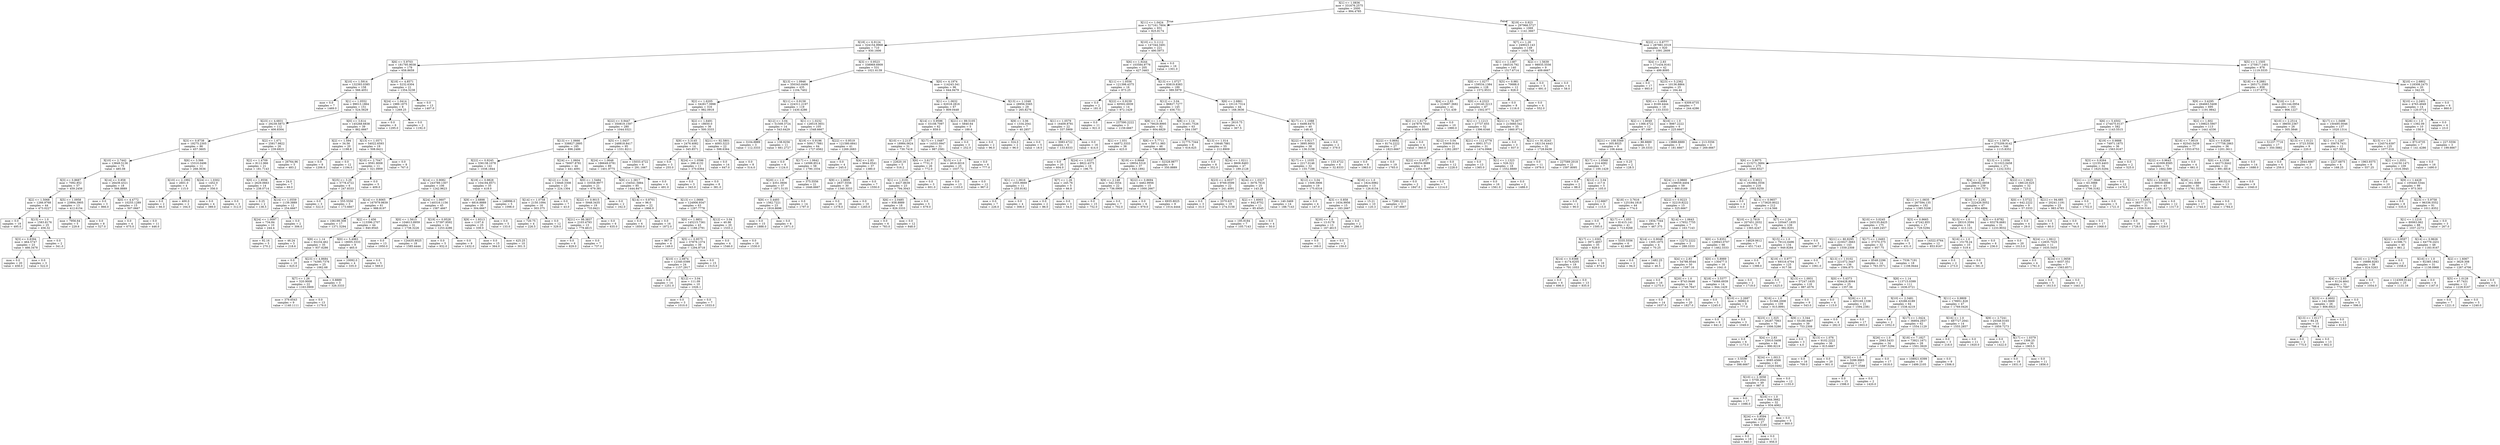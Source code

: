 digraph Tree {
node [shape=box] ;
0 [label="X[1] <= 1.0836\nmse = 331676.2575\nsamples = 2000\nvalue = 994.4785"] ;
1 [label="X[11] <= 1.0424\nmse = 317161.7604\nsamples = 931\nvalue = 825.8174"] ;
0 -> 1 [labeldistance=2.5, labelangle=45, headlabel="True"] ;
2 [label="X[18] <= 6.9124\nmse = 324154.9968\nsamples = 710\nvalue = 930.1606"] ;
1 -> 2 ;
3 [label="X[6] <= 5.9703\nmse = 181795.9038\nsamples = 179\nvalue = 658.8659"] ;
2 -> 3 ;
4 [label="X[10] <= 1.5914\nmse = 132393.0385\nsamples = 158\nvalue = 566.4051"] ;
3 -> 4 ;
5 [label="mse = 0.0\nsamples = 7\nvalue = 1469.0"] ;
4 -> 5 ;
6 [label="X[1] <= 1.0552\nmse = 99013.1864\nsamples = 151\nvalue = 524.5629"] ;
4 -> 6 ;
7 [label="X[23] <= 4.6831\nmse = 29239.5873\nsamples = 112\nvalue = 406.8304"] ;
6 -> 7 ;
8 [label="X[3] <= 0.8738\nmse = 19275.2305\nsamples = 86\nvalue = 457.3605"] ;
7 -> 8 ;
9 [label="X[10] <= 2.7442\nmse = 13849.5136\nsamples = 75\nvalue = 485.08"] ;
8 -> 9 ;
10 [label="X[3] <= 0.8687\nmse = 7092.852\nsamples = 57\nvalue = 459.2456"] ;
9 -> 10 ;
11 [label="X[2] <= 1.5068\nmse = 1266.9768\nsamples = 44\nvalue = 473.0227"] ;
10 -> 11 ;
12 [label="mse = 0.0\nsamples = 19\nvalue = 495.0"] ;
11 -> 12 ;
13 [label="X[15] <= 1.0\nmse = 1583.8176\nsamples = 25\nvalue = 456.32"] ;
11 -> 13 ;
14 [label="X[3] <= 0.8394\nmse = 464.5747\nsamples = 23\nvalue = 466.3478"] ;
13 -> 14 ;
15 [label="mse = 0.0\nsamples = 20\nvalue = 458.0"] ;
14 -> 15 ;
16 [label="mse = 0.0\nsamples = 3\nvalue = 522.0"] ;
14 -> 16 ;
17 [label="mse = 0.0\nsamples = 2\nvalue = 341.0"] ;
13 -> 17 ;
18 [label="X[5] <= 1.0958\nmse = 23994.3905\nsamples = 13\nvalue = 412.6154"] ;
10 -> 18 ;
19 [label="mse = 7956.64\nsamples = 5\nvalue = 229.6"] ;
18 -> 19 ;
20 [label="mse = 0.0\nsamples = 8\nvalue = 527.0"] ;
18 -> 20 ;
21 [label="X[14] <= 0.858\nmse = 26439.4321\nsamples = 18\nvalue = 566.8889"] ;
9 -> 21 ;
22 [label="mse = 0.0\nsamples = 3\nvalue = 866.0"] ;
21 -> 22 ;
23 [label="X[0] <= 4.4772\nmse = 10255.1289\nsamples = 15\nvalue = 507.0667"] ;
21 -> 23 ;
24 [label="mse = 0.0\nsamples = 4\nvalue = 675.0"] ;
23 -> 24 ;
25 [label="mse = 0.0\nsamples = 11\nvalue = 446.0"] ;
23 -> 25 ;
26 [label="X[6] <= 3.566\nmse = 15310.0496\nsamples = 11\nvalue = 268.3636"] ;
8 -> 26 ;
27 [label="X[10] <= 2.1992\nmse = 2601.0\nsamples = 4\nvalue = 115.0"] ;
26 -> 27 ;
28 [label="mse = 0.0\nsamples = 2\nvalue = 66.0"] ;
27 -> 28 ;
29 [label="mse = 400.0\nsamples = 2\nvalue = 164.0"] ;
27 -> 29 ;
30 [label="X[24] <= 1.0302\nmse = 1452.0\nsamples = 7\nvalue = 356.0"] ;
26 -> 30 ;
31 [label="mse = 0.0\nsamples = 4\nvalue = 389.0"] ;
30 -> 31 ;
32 [label="mse = 0.0\nsamples = 3\nvalue = 312.0"] ;
30 -> 32 ;
33 [label="X[2] <= 1.671\nmse = 25817.9822\nsamples = 26\nvalue = 239.6923"] ;
7 -> 33 ;
34 [label="X[2] <= 1.4709\nmse = 8112.966\nsamples = 21\nvalue = 181.7143"] ;
33 -> 34 ;
35 [label="X[0] <= 1.9556\nmse = 2629.0663\nsamples = 14\nvalue = 238.0714"] ;
34 -> 35 ;
36 [label="mse = 0.25\nsamples = 2\nvalue = 138.5"] ;
35 -> 36 ;
37 [label="X[14] <= 1.0559\nmse = 1139.3889\nsamples = 12\nvalue = 254.6667"] ;
35 -> 37 ;
38 [label="X[24] <= 1.0097\nmse = 734.84\nsamples = 10\nvalue = 244.4"] ;
37 -> 38 ;
39 [label="mse = 92.16\nsamples = 5\nvalue = 270.2"] ;
38 -> 39 ;
40 [label="mse = 46.24\nsamples = 5\nvalue = 218.6"] ;
38 -> 40 ;
41 [label="mse = 0.0\nsamples = 2\nvalue = 306.0"] ;
37 -> 41 ;
42 [label="mse = 24.0\nsamples = 7\nvalue = 69.0"] ;
34 -> 42 ;
43 [label="mse = 26764.96\nsamples = 5\nvalue = 483.2"] ;
33 -> 43 ;
44 [label="X[0] <= 3.614\nmse = 145268.6838\nsamples = 39\nvalue = 862.6667"] ;
6 -> 44 ;
45 [label="X[2] <= 1.594\nmse = 34.56\nsamples = 20\nvalue = 1198.8"] ;
44 -> 45 ;
46 [label="mse = 0.0\nsamples = 8\nvalue = 1206.0"] ;
45 -> 46 ;
47 [label="mse = 0.0\nsamples = 12\nvalue = 1194.0"] ;
45 -> 47 ;
48 [label="X[13] <= 1.0571\nmse = 54022.6593\nsamples = 19\nvalue = 508.8421"] ;
44 -> 48 ;
49 [label="X[10] <= 2.7047\nmse = 9591.9008\nsamples = 11\nvalue = 321.0909"] ;
48 -> 49 ;
50 [label="X[25] <= 3.29\nmse = 5778.4722\nsamples = 6\nvalue = 247.8333"] ;
49 -> 50 ;
51 [label="mse = 0.0\nsamples = 3\nvalue = 322.0"] ;
50 -> 51 ;
52 [label="mse = 555.5556\nsamples = 3\nvalue = 173.6667"] ;
50 -> 52 ;
53 [label="mse = 0.0\nsamples = 5\nvalue = 409.0"] ;
49 -> 53 ;
54 [label="mse = 0.0\nsamples = 8\nvalue = 767.0"] ;
48 -> 54 ;
55 [label="X[18] <= 4.8571\nmse = 5232.6304\nsamples = 21\nvalue = 1354.5238"] ;
3 -> 55 ;
56 [label="X[24] <= 1.0414\nmse = 1989.1875\nsamples = 8\nvalue = 1269.25"] ;
55 -> 56 ;
57 [label="mse = 0.0\nsamples = 6\nvalue = 1295.0"] ;
56 -> 57 ;
58 [label="mse = 0.0\nsamples = 2\nvalue = 1192.0"] ;
56 -> 58 ;
59 [label="mse = 0.0\nsamples = 13\nvalue = 1407.0"] ;
55 -> 59 ;
60 [label="X[3] <= 0.9523\nmse = 338969.6909\nsamples = 531\nvalue = 1021.6139"] ;
2 -> 60 ;
61 [label="X[13] <= 1.0946\nmse = 350343.6406\nsamples = 435\nvalue = 1104.7402"] ;
60 -> 61 ;
62 [label="X[2] <= 1.6205\nmse = 342817.3998\nsamples = 316\nvalue = 982.0918"] ;
61 -> 62 ;
63 [label="X[22] <= 0.9447\nmse = 350819.1597\nsamples = 280\nvalue = 1044.0321"] ;
62 -> 63 ;
64 [label="X[13] <= 1.0666\nmse = 338827.2895\nsamples = 185\nvalue = 896.2486"] ;
63 -> 64 ;
65 [label="X[22] <= 0.9245\nmse = 336138.1078\nsamples = 141\nvalue = 1038.1844"] ;
64 -> 65 ;
66 [label="X[14] <= 0.9082\nmse = 243789.1307\nsamples = 106\nvalue = 1242.9623"] ;
65 -> 66 ;
67 [label="X[14] <= 0.8065\nmse = 167979.9839\nsamples = 61\nvalue = 988.8197"] ;
66 -> 67 ;
68 [label="mse = 106199.308\nsamples = 17\nvalue = 1371.5294"] ;
67 -> 68 ;
69 [label="X[2] <= 1.456\nmse = 113396.2707\nsamples = 44\nvalue = 840.9545"] ;
67 -> 69 ;
70 [label="X[8] <= 1.14\nmse = 92234.462\nsamples = 35\nvalue = 937.6286"] ;
69 -> 70 ;
71 [label="mse = 0.0\nsamples = 10\nvalue = 625.0"] ;
70 -> 71 ;
72 [label="X[23] <= 4.8684\nmse = 74395.7376\nsamples = 25\nvalue = 1062.68"] ;
70 -> 72 ;
73 [label="X[7] <= 1.26\nmse = 520.9008\nsamples = 22\nvalue = 1163.0909"] ;
72 -> 73 ;
74 [label="mse = 379.6543\nsamples = 9\nvalue = 1140.1111"] ;
73 -> 74 ;
75 [label="mse = 0.0\nsamples = 13\nvalue = 1179.0"] ;
73 -> 75 ;
76 [label="mse = 0.8889\nsamples = 3\nvalue = 326.3333"] ;
72 -> 76 ;
77 [label="X[0] <= 5.4983\nmse = 18005.3333\nsamples = 9\nvalue = 465.0"] ;
69 -> 77 ;
78 [label="mse = 10092.0\nsamples = 4\nvalue = 335.0"] ;
77 -> 78 ;
79 [label="mse = 0.0\nsamples = 5\nvalue = 569.0"] ;
77 -> 79 ;
80 [label="X[24] <= 1.0607\nmse = 140316.1156\nsamples = 45\nvalue = 1587.4667"] ;
66 -> 80 ;
81 [label="X[0] <= 1.5615\nmse = 104613.8959\nsamples = 31\nvalue = 1738.3226"] ;
80 -> 81 ;
82 [label="mse = 0.0\nsamples = 13\nvalue = 1950.0"] ;
81 -> 82 ;
83 [label="mse = 124435.8025\nsamples = 18\nvalue = 1585.4444"] ;
81 -> 83 ;
84 [label="X[19] <= 0.9528\nmse = 57397.9592\nsamples = 14\nvalue = 1253.4286"] ;
80 -> 84 ;
85 [label="mse = 0.0\nsamples = 5\nvalue = 932.0"] ;
84 -> 85 ;
86 [label="mse = 0.0\nsamples = 9\nvalue = 1432.0"] ;
84 -> 86 ;
87 [label="X[19] <= 0.9828\nmse = 104194.8571\nsamples = 35\nvalue = 418.0"] ;
65 -> 87 ;
88 [label="X[9] <= 2.6898\nmse = 6816.8889\nsamples = 30\nvalue = 304.6667"] ;
87 -> 88 ;
89 [label="X[9] <= 1.9313\nmse = 1107.6\nsamples = 25\nvalue = 339.0"] ;
88 -> 89 ;
90 [label="mse = 0.0\nsamples = 15\nvalue = 364.0"] ;
89 -> 90 ;
91 [label="mse = 425.25\nsamples = 10\nvalue = 301.5"] ;
89 -> 91 ;
92 [label="mse = 0.0\nsamples = 5\nvalue = 133.0"] ;
88 -> 92 ;
93 [label="mse = 148996.0\nsamples = 5\nvalue = 1098.0"] ;
87 -> 93 ;
94 [label="X[24] <= 1.0604\nmse = 76007.8781\nsamples = 44\nvalue = 441.4091"] ;
64 -> 94 ;
95 [label="X[12] <= 3.04\nmse = 15849.3308\nsamples = 23\nvalue = 224.1304"] ;
94 -> 95 ;
96 [label="X[14] <= 1.0758\nmse = 2150.1094\nsamples = 16\nvalue = 303.375"] ;
95 -> 96 ;
97 [label="mse = 720.75\nsamples = 4\nvalue = 226.5"] ;
96 -> 97 ;
98 [label="mse = 0.0\nsamples = 12\nvalue = 329.0"] ;
96 -> 98 ;
99 [label="mse = 0.0\nsamples = 7\nvalue = 43.0"] ;
95 -> 99 ;
100 [label="X[0] <= 1.5484\nmse = 33558.9977\nsamples = 21\nvalue = 679.381"] ;
94 -> 100 ;
101 [label="X[22] <= 0.9015\nmse = 5948.3435\nsamples = 19\nvalue = 733.8421"] ;
100 -> 101 ;
102 [label="X[21] <= 98.3837\nmse = 2103.4793\nsamples = 13\nvalue = 779.4615"] ;
101 -> 102 ;
103 [label="mse = 0.0\nsamples = 6\nvalue = 829.0"] ;
102 -> 103 ;
104 [label="mse = 0.0\nsamples = 7\nvalue = 737.0"] ;
102 -> 104 ;
105 [label="mse = 0.0\nsamples = 6\nvalue = 635.0"] ;
101 -> 105 ;
106 [label="mse = 0.0\nsamples = 2\nvalue = 162.0"] ;
100 -> 106 ;
107 [label="X[5] <= 1.0437\nmse = 248818.8417\nsamples = 95\nvalue = 1331.8211"] ;
63 -> 107 ;
108 [label="X[24] <= 1.0648\nmse = 186649.0781\nsamples = 89\nvalue = 1401.9775"] ;
107 -> 108 ;
109 [label="X[9] <= 1.3817\nmse = 154541.5884\nsamples = 85\nvalue = 1444.8471"] ;
108 -> 109 ;
110 [label="X[14] <= 0.8701\nmse = 96.0\nsamples = 22\nvalue = 1866.0"] ;
109 -> 110 ;
111 [label="mse = 0.0\nsamples = 6\nvalue = 1850.0"] ;
110 -> 111 ;
112 [label="mse = 0.0\nsamples = 16\nvalue = 1872.0"] ;
110 -> 112 ;
113 [label="X[13] <= 1.0666\nmse = 124906.9347\nsamples = 63\nvalue = 1297.7778"] ;
109 -> 113 ;
114 [label="X[0] <= 1.9851\nmse = 145215.7361\nsamples = 43\nvalue = 1188.2791"] ;
113 -> 114 ;
115 [label="mse = 867.0\nsamples = 4\nvalue = 149.0"] ;
114 -> 115 ;
116 [label="X[5] <= 0.9575\nmse = 37879.1374\nsamples = 39\nvalue = 1294.8718"] ;
114 -> 116 ;
117 [label="X[10] <= 2.0874\nmse = 12340.0399\nsamples = 24\nvalue = 1157.2917"] ;
116 -> 117 ;
118 [label="mse = 0.0\nsamples = 14\nvalue = 1251.0"] ;
117 -> 118 ;
119 [label="X[12] <= 3.04\nmse = 111.09\nsamples = 10\nvalue = 1026.1"] ;
117 -> 119 ;
120 [label="mse = 0.0\nsamples = 3\nvalue = 1010.0"] ;
119 -> 120 ;
121 [label="mse = 0.0\nsamples = 7\nvalue = 1033.0"] ;
119 -> 121 ;
122 [label="mse = 0.0\nsamples = 15\nvalue = 1515.0"] ;
116 -> 122 ;
123 [label="X[12] <= 3.04\nmse = 40.96\nsamples = 20\nvalue = 1533.2"] ;
113 -> 123 ;
124 [label="mse = 0.0\nsamples = 4\nvalue = 1546.0"] ;
123 -> 124 ;
125 [label="mse = 0.0\nsamples = 16\nvalue = 1530.0"] ;
123 -> 125 ;
126 [label="mse = 0.0\nsamples = 4\nvalue = 491.0"] ;
108 -> 126 ;
127 [label="mse = 15033.4722\nsamples = 6\nvalue = 291.1667"] ;
107 -> 127 ;
128 [label="X[2] <= 1.6491\nmse = 18650.0\nsamples = 36\nvalue = 500.3333"] ;
62 -> 128 ;
129 [label="X[9] <= 3.3145\nmse = 2476.4082\nsamples = 14\nvalue = 345.8571"] ;
128 -> 129 ;
130 [label="mse = 0.0\nsamples = 3\nvalue = 255.0"] ;
129 -> 130 ;
131 [label="X[24] <= 1.0596\nmse = 286.4132\nsamples = 11\nvalue = 370.6364"] ;
129 -> 131 ;
132 [label="mse = 0.0\nsamples = 3\nvalue = 343.0"] ;
131 -> 132 ;
133 [label="mse = 0.0\nsamples = 8\nvalue = 381.0"] ;
131 -> 133 ;
134 [label="X[21] <= 92.5801\nmse = 4093.3223\nsamples = 22\nvalue = 598.6364"] ;
128 -> 134 ;
135 [label="mse = 0.0\nsamples = 14\nvalue = 647.0"] ;
134 -> 135 ;
136 [label="mse = 0.0\nsamples = 8\nvalue = 514.0"] ;
134 -> 136 ;
137 [label="X[11] <= 0.9158\nmse = 224311.2197\nsamples = 119\nvalue = 1430.4286"] ;
61 -> 137 ;
138 [label="X[12] <= 3.04\nmse = 51509.3724\nsamples = 14\nvalue = 543.6429"] ;
137 -> 138 ;
139 [label="mse = 3104.8889\nsamples = 3\nvalue = 112.3333"] ;
138 -> 139 ;
140 [label="mse = 138.9256\nsamples = 11\nvalue = 661.2727"] ;
138 -> 140 ;
141 [label="X[1] <= 1.0232\nmse = 128519.3651\nsamples = 105\nvalue = 1548.6667"] ;
137 -> 141 ;
142 [label="X[19] <= 0.9196\nmse = 50917.7881\nsamples = 64\nvalue = 1727.6562"] ;
141 -> 142 ;
143 [label="mse = 0.0\nsamples = 6\nvalue = 1124.0"] ;
142 -> 143 ;
144 [label="X[17] <= 1.0642\nmse = 14588.8514\nsamples = 58\nvalue = 1790.1034"] ;
142 -> 144 ;
145 [label="X[20] <= 1.0\nmse = 4351.0606\nsamples = 37\nvalue = 1871.5135"] ;
144 -> 145 ;
146 [label="X[9] <= 3.4493\nmse = 1562.7221\nsamples = 23\nvalue = 1916.8696"] ;
145 -> 146 ;
147 [label="mse = 0.0\nsamples = 15\nvalue = 1888.0"] ;
146 -> 147 ;
148 [label="mse = 0.0\nsamples = 8\nvalue = 1971.0"] ;
146 -> 148 ;
149 [label="mse = 0.0\nsamples = 14\nvalue = 1797.0"] ;
145 -> 149 ;
150 [label="mse = 375.5556\nsamples = 21\nvalue = 1646.6667"] ;
144 -> 150 ;
151 [label="X[22] <= 0.9519\nmse = 121580.6841\nsamples = 41\nvalue = 1269.2683"] ;
141 -> 151 ;
152 [label="mse = 0.0\nsamples = 4\nvalue = 245.0"] ;
151 -> 152 ;
153 [label="X[4] <= 2.83\nmse = 9044.0541\nsamples = 37\nvalue = 1380.0"] ;
151 -> 153 ;
154 [label="X[9] <= 2.8895\nmse = 2837.5556\nsamples = 30\nvalue = 1340.3333"] ;
153 -> 154 ;
155 [label="mse = 0.0\nsamples = 20\nvalue = 1378.0"] ;
154 -> 155 ;
156 [label="mse = 0.0\nsamples = 10\nvalue = 1265.0"] ;
154 -> 156 ;
157 [label="mse = 0.0\nsamples = 7\nvalue = 1550.0"] ;
153 -> 157 ;
158 [label="X[0] <= 4.1974\nmse = 114243.341\nsamples = 96\nvalue = 644.9479"] ;
60 -> 158 ;
159 [label="X[1] <= 1.0632\nmse = 62018.2816\nsamples = 67\nvalue = 809.0448"] ;
158 -> 159 ;
160 [label="X[14] <= 0.9596\nmse = 33108.7097\nsamples = 62\nvalue = 859.0"] ;
159 -> 160 ;
161 [label="X[10] <= 2.2137\nmse = 18984.0624\nsamples = 31\nvalue = 730.7419"] ;
160 -> 161 ;
162 [label="mse = 22620.16\nsamples = 5\nvalue = 516.2"] ;
161 -> 162 ;
163 [label="X[6] <= 3.6177\nmse = 7731.0\nsamples = 26\nvalue = 772.0"] ;
161 -> 163 ;
164 [label="X[1] <= 1.0191\nmse = 4427.8639\nsamples = 23\nvalue = 794.3043"] ;
163 -> 164 ;
165 [label="X[6] <= 2.0485\nmse = 938.8889\nsamples = 18\nvalue = 826.3333"] ;
164 -> 165 ;
166 [label="mse = 0.0\nsamples = 6\nvalue = 783.0"] ;
165 -> 166 ;
167 [label="mse = 0.0\nsamples = 12\nvalue = 848.0"] ;
165 -> 167 ;
168 [label="mse = 0.0\nsamples = 5\nvalue = 679.0"] ;
164 -> 168 ;
169 [label="mse = 0.0\nsamples = 3\nvalue = 601.0"] ;
163 -> 169 ;
170 [label="X[17] <= 1.0487\nmse = 14333.0947\nsamples = 31\nvalue = 987.2581"] ;
160 -> 170 ;
171 [label="X[15] <= 1.0\nmse = 4616.6016\nsamples = 25\nvalue = 1037.72"] ;
170 -> 171 ;
172 [label="mse = 0.0\nsamples = 13\nvalue = 1103.0"] ;
171 -> 172 ;
173 [label="mse = 0.0\nsamples = 12\nvalue = 967.0"] ;
171 -> 173 ;
174 [label="mse = 0.0\nsamples = 6\nvalue = 777.0"] ;
170 -> 174 ;
175 [label="X[21] <= 89.5105\nmse = 5840.64\nsamples = 5\nvalue = 189.6"] ;
159 -> 175 ;
176 [label="mse = 0.0\nsamples = 3\nvalue = 252.0"] ;
175 -> 176 ;
177 [label="mse = 0.0\nsamples = 2\nvalue = 96.0"] ;
175 -> 177 ;
178 [label="X[13] <= 1.1048\nmse = 28956.5565\nsamples = 29\nvalue = 265.8276"] ;
158 -> 178 ;
179 [label="X[9] <= 3.06\nmse = 1334.2041\nsamples = 7\nvalue = 40.2857"] ;
178 -> 179 ;
180 [label="mse = 324.0\nsamples = 2\nvalue = 96.0"] ;
179 -> 180 ;
181 [label="mse = 0.0\nsamples = 5\nvalue = 18.0"] ;
179 -> 181 ;
182 [label="X[1] <= 1.0579\nmse = 16409.8781\nsamples = 22\nvalue = 337.5909"] ;
178 -> 182 ;
183 [label="mse = 3083.4722\nsamples = 6\nvalue = 133.8333"] ;
182 -> 183 ;
184 [label="mse = 0.0\nsamples = 16\nvalue = 414.0"] ;
182 -> 184 ;
185 [label="X[10] <= 3.1112\nmse = 147344.3491\nsamples = 221\nvalue = 490.5973"] ;
1 -> 185 ;
186 [label="X[6] <= 1.9244\nmse = 103584.9776\nsamples = 205\nvalue = 427.3463"] ;
185 -> 186 ;
187 [label="X[11] <= 1.0556\nmse = 121398.4375\nsamples = 16\nvalue = 873.25"] ;
186 -> 187 ;
188 [label="mse = 0.0\nsamples = 2\nvalue = 181.0"] ;
187 -> 188 ;
189 [label="X[22] <= 0.9239\nmse = 60502.6939\nsamples = 14\nvalue = 972.1429"] ;
187 -> 189 ;
190 [label="mse = 0.0\nsamples = 11\nvalue = 921.0"] ;
189 -> 190 ;
191 [label="mse = 237590.2222\nsamples = 3\nvalue = 1159.6667"] ;
189 -> 191 ;
192 [label="X[13] <= 1.0727\nmse = 83819.8383\nsamples = 189\nvalue = 389.5979"] ;
186 -> 192 ;
193 [label="X[12] <= 3.04\nmse = 86827.7277\nsamples = 145\nvalue = 456.731"] ;
192 -> 193 ;
194 [label="X[8] <= 1.14\nmse = 79029.8995\nsamples = 82\nvalue = 604.6829"] ;
193 -> 194 ;
195 [label="X[1] <= 1.031\nmse = 44872.3333\nsamples = 36\nvalue = 423.0"] ;
194 -> 195 ;
196 [label="mse = 0.0\nsamples = 20\nvalue = 604.0"] ;
195 -> 196 ;
197 [label="X[24] <= 1.0337\nmse = 8822.4375\nsamples = 16\nvalue = 196.75"] ;
195 -> 197 ;
198 [label="X[1] <= 1.0616\nmse = 1555.9669\nsamples = 11\nvalue = 255.8182"] ;
197 -> 198 ;
199 [label="mse = 0.0\nsamples = 7\nvalue = 226.0"] ;
198 -> 199 ;
200 [label="mse = 0.0\nsamples = 4\nvalue = 308.0"] ;
198 -> 200 ;
201 [label="X[7] <= 1.26\nmse = 245.76\nsamples = 5\nvalue = 66.8"] ;
197 -> 201 ;
202 [label="mse = 0.0\nsamples = 2\nvalue = 86.0"] ;
201 -> 202 ;
203 [label="mse = 0.0\nsamples = 3\nvalue = 54.0"] ;
201 -> 203 ;
204 [label="X[6] <= 5.7711\nmse = 59711.983\nsamples = 46\nvalue = 746.8696"] ;
194 -> 204 ;
205 [label="X[19] <= 0.9848\nmse = 18954.5318\nsamples = 37\nvalue = 843.1892"] ;
204 -> 205 ;
206 [label="X[9] <= 2.148\nmse = 542.3554\nsamples = 22\nvalue = 736.0909"] ;
205 -> 206 ;
207 [label="mse = 0.0\nsamples = 15\nvalue = 752.0"] ;
206 -> 207 ;
208 [label="mse = 0.0\nsamples = 7\nvalue = 702.0"] ;
206 -> 208 ;
209 [label="X[22] <= 0.8694\nmse = 4462.9956\nsamples = 15\nvalue = 1000.2667"] ;
205 -> 209 ;
210 [label="mse = 0.0\nsamples = 6\nvalue = 979.0"] ;
209 -> 210 ;
211 [label="mse = 6935.8025\nsamples = 9\nvalue = 1014.4444"] ;
209 -> 211 ;
212 [label="mse = 32328.9877\nsamples = 9\nvalue = 350.8889"] ;
204 -> 212 ;
213 [label="X[8] <= 1.14\nmse = 31401.7526\nsamples = 63\nvalue = 264.1587"] ;
193 -> 213 ;
214 [label="mse = 31775.7344\nsamples = 8\nvalue = 616.625"] ;
213 -> 214 ;
215 [label="X[13] <= 1.014\nmse = 10648.7881\nsamples = 55\nvalue = 212.8909"] ;
213 -> 215 ;
216 [label="mse = 0.0\nsamples = 8\nvalue = 352.0"] ;
215 -> 216 ;
217 [label="X[24] <= 1.0211\nmse = 8606.8483\nsamples = 47\nvalue = 189.2128"] ;
215 -> 217 ;
218 [label="X[23] <= 4.0037\nmse = 9769.0599\nsamples = 22\nvalue = 241.4091"] ;
217 -> 218 ;
219 [label="mse = 0.0\nsamples = 3\nvalue = 33.0"] ;
218 -> 219 ;
220 [label="mse = 3370.6371\nsamples = 19\nvalue = 274.3158"] ;
218 -> 220 ;
221 [label="X[24] <= 1.0327\nmse = 3076.7616\nsamples = 25\nvalue = 143.28"] ;
217 -> 221 ;
222 [label="X[2] <= 1.6003\nmse = 842.9752\nsamples = 11\nvalue = 85.4545"] ;
221 -> 222 ;
223 [label="mse = 195.9184\nsamples = 7\nvalue = 105.7143"] ;
222 -> 223 ;
224 [label="mse = 0.0\nsamples = 4\nvalue = 50.0"] ;
222 -> 224 ;
225 [label="mse = 140.3469\nsamples = 14\nvalue = 188.7143"] ;
221 -> 225 ;
226 [label="X[6] <= 2.6861\nmse = 10110.7314\nsamples = 44\nvalue = 168.3636"] ;
192 -> 226 ;
227 [label="mse = 2610.75\nsamples = 4\nvalue = 367.5"] ;
226 -> 227 ;
228 [label="X[17] <= 1.1088\nmse = 6498.6475\nsamples = 40\nvalue = 148.45"] ;
226 -> 228 ;
229 [label="X[22] <= 0.9217\nmse = 3895.9003\nsamples = 38\nvalue = 136.3158"] ;
228 -> 229 ;
230 [label="X[17] <= 1.1035\nmse = 2217.0146\nsamples = 32\nvalue = 155.7188"] ;
229 -> 230 ;
231 [label="X[12] <= 3.04\nmse = 1509.3906\nsamples = 19\nvalue = 175.6316"] ;
230 -> 231 ;
232 [label="mse = 0.0\nsamples = 4\nvalue = 147.0"] ;
231 -> 232 ;
233 [label="X[3] <= 0.858\nmse = 1634.9956\nsamples = 15\nvalue = 183.2667"] ;
231 -> 233 ;
234 [label="X[20] <= 1.0\nmse = 13.0178\nsamples = 13\nvalue = 167.4615"] ;
233 -> 234 ;
235 [label="mse = 0.0\nsamples = 11\nvalue = 169.0"] ;
234 -> 235 ;
236 [label="mse = 0.0\nsamples = 2\nvalue = 159.0"] ;
234 -> 236 ;
237 [label="mse = 0.0\nsamples = 2\nvalue = 286.0"] ;
233 -> 237 ;
238 [label="X[16] <= 1.0\nmse = 1824.6982\nsamples = 13\nvalue = 126.6154"] ;
230 -> 238 ;
239 [label="mse = 15.21\nsamples = 10\nvalue = 120.3"] ;
238 -> 239 ;
240 [label="mse = 7280.2222\nsamples = 3\nvalue = 147.6667"] ;
238 -> 240 ;
241 [label="mse = 133.4722\nsamples = 6\nvalue = 32.8333"] ;
229 -> 241 ;
242 [label="mse = 0.0\nsamples = 2\nvalue = 379.0"] ;
228 -> 242 ;
243 [label="mse = 0.0\nsamples = 16\nvalue = 1301.0"] ;
185 -> 243 ;
244 [label="X[19] <= 0.923\nmse = 297966.5727\nsamples = 1069\nvalue = 1141.3667"] ;
0 -> 244 [labeldistance=2.5, labelangle=-45, headlabel="False"] ;
245 [label="X[7] <= 1.26\nmse = 249023.143\nsamples = 149\nvalue = 1450.745"] ;
244 -> 245 ;
246 [label="X[1] <= 1.1387\nmse = 184516.792\nsamples = 140\nvalue = 1517.6714"] ;
245 -> 246 ;
247 [label="X[0] <= 1.0277\nmse = 159534.1384\nsamples = 128\nvalue = 1572.9531"] ;
246 -> 247 ;
248 [label="X[4] <= 2.83\nmse = 210687.3682\nsamples = 41\nvalue = 1721.439"] ;
247 -> 248 ;
249 [label="X[2] <= 1.6172\nmse = 247879.7045\nsamples = 31\nvalue = 1634.8065"] ;
248 -> 249 ;
250 [label="X[22] <= 0.8692\nmse = 8174.2222\nsamples = 27\nvalue = 1823.6667"] ;
249 -> 250 ;
251 [label="mse = 0.0\nsamples = 8\nvalue = 1963.0"] ;
250 -> 251 ;
252 [label="mse = 0.0\nsamples = 19\nvalue = 1765.0"] ;
250 -> 252 ;
253 [label="mse = 0.0\nsamples = 4\nvalue = 360.0"] ;
249 -> 253 ;
254 [label="mse = 0.0\nsamples = 10\nvalue = 1990.0"] ;
248 -> 254 ;
255 [label="X[0] <= 4.2323\nmse = 120140.3213\nsamples = 87\nvalue = 1502.977"] ;
247 -> 255 ;
256 [label="X[1] <= 1.1213\nmse = 27737.655\nsamples = 52\nvalue = 1396.6346"] ;
255 -> 256 ;
257 [label="X[12] <= 3.04\nmse = 33609.9184\nsamples = 21\nvalue = 1282.2857"] ;
256 -> 257 ;
258 [label="X[22] <= 0.9727\nmse = 69254.8889\nsamples = 9\nvalue = 1354.6667"] ;
257 -> 258 ;
259 [label="mse = 0.0\nsamples = 2\nvalue = 1847.0"] ;
258 -> 259 ;
260 [label="mse = 0.0\nsamples = 7\nvalue = 1214.0"] ;
258 -> 260 ;
261 [label="mse = 0.0\nsamples = 12\nvalue = 1228.0"] ;
257 -> 261 ;
262 [label="X[21] <= 112.4778\nmse = 8901.5713\nsamples = 31\nvalue = 1474.0968"] ;
256 -> 262 ;
263 [label="mse = 0.0\nsamples = 13\nvalue = 1365.0"] ;
262 -> 263 ;
264 [label="X[1] <= 1.1323\nmse = 526.321\nsamples = 18\nvalue = 1552.8889"] ;
262 -> 264 ;
265 [label="mse = 0.0\nsamples = 16\nvalue = 1561.0"] ;
264 -> 265 ;
266 [label="mse = 0.0\nsamples = 2\nvalue = 1488.0"] ;
264 -> 266 ;
267 [label="X[21] <= 78.2677\nmse = 215660.542\nsamples = 35\nvalue = 1660.9714"] ;
255 -> 267 ;
268 [label="mse = 0.0\nsamples = 3\nvalue = 937.0"] ;
267 -> 268 ;
269 [label="X[21] <= 91.6243\nmse = 182134.4443\nsamples = 32\nvalue = 1728.8438"] ;
267 -> 269 ;
270 [label="mse = 0.0\nsamples = 11\nvalue = 1979.0"] ;
269 -> 270 ;
271 [label="mse = 227589.2018\nsamples = 21\nvalue = 1597.8095"] ;
269 -> 271 ;
272 [label="X[5] <= 0.981\nmse = 70688.0\nsamples = 12\nvalue = 928.0"] ;
246 -> 272 ;
273 [label="mse = 0.0\nsamples = 8\nvalue = 1116.0"] ;
272 -> 273 ;
274 [label="mse = 0.0\nsamples = 4\nvalue = 552.0"] ;
272 -> 274 ;
275 [label="X[2] <= 1.5639\nmse = 98935.5556\nsamples = 9\nvalue = 409.6667"] ;
245 -> 275 ;
276 [label="mse = 0.0\nsamples = 5\nvalue = 691.0"] ;
275 -> 276 ;
277 [label="mse = 0.0\nsamples = 4\nvalue = 58.0"] ;
275 -> 277 ;
278 [label="X[22] <= 0.8777\nmse = 287881.0319\nsamples = 920\nvalue = 1091.2609"] ;
244 -> 278 ;
279 [label="X[4] <= 2.83\nmse = 171434.9161\nsamples = 42\nvalue = 499.8095"] ;
278 -> 279 ;
280 [label="mse = 0.0\nsamples = 17\nvalue = 993.0"] ;
279 -> 280 ;
281 [label="X[23] <= 5.2362\nmse = 10136.8864\nsamples = 25\nvalue = 164.44"] ;
279 -> 281 ;
282 [label="X[9] <= 3.4684\nmse = 8169.4444\nsamples = 18\nvalue = 133.3333"] ;
281 -> 282 ;
283 [label="X[2] <= 1.6049\nmse = 1366.4722\nsamples = 12\nvalue = 87.1667"] ;
282 -> 283 ;
284 [label="X[21] <= 108.5569\nmse = 305.8025\nsamples = 9\nvalue = 106.4444"] ;
283 -> 284 ;
285 [label="X[17] <= 1.0568\nmse = 214.4082\nsamples = 7\nvalue = 100.1429"] ;
284 -> 285 ;
286 [label="mse = 0.0\nsamples = 2\nvalue = 88.0"] ;
285 -> 286 ;
287 [label="X[12] <= 3.04\nmse = 217.6\nsamples = 5\nvalue = 105.0"] ;
285 -> 287 ;
288 [label="mse = 0.0\nsamples = 2\nvalue = 90.0"] ;
287 -> 288 ;
289 [label="mse = 112.6667\nsamples = 3\nvalue = 115.0"] ;
287 -> 289 ;
290 [label="mse = 0.25\nsamples = 2\nvalue = 128.5"] ;
284 -> 290 ;
291 [label="mse = 88.8889\nsamples = 3\nvalue = 29.3333"] ;
283 -> 291 ;
292 [label="X[16] <= 1.0\nmse = 8987.2222\nsamples = 6\nvalue = 225.6667"] ;
282 -> 292 ;
293 [label="mse = 13888.8889\nsamples = 3\nvalue = 181.6667"] ;
292 -> 293 ;
294 [label="mse = 213.5556\nsamples = 3\nvalue = 269.6667"] ;
292 -> 294 ;
295 [label="mse = 6309.6735\nsamples = 7\nvalue = 244.4286"] ;
281 -> 295 ;
296 [label="X[5] <= 1.1505\nmse = 275917.1401\nsamples = 878\nvalue = 1119.5535"] ;
278 -> 296 ;
297 [label="X[18] <= 8.2881\nmse = 265171.3585\nsamples = 858\nvalue = 1137.6772"] ;
296 -> 297 ;
298 [label="X[9] <= 3.4295\nmse = 264663.5408\nsamples = 695\nvalue = 1191.9842"] ;
297 -> 298 ;
299 [label="X[6] <= 5.4502\nmse = 274475.0137\nsamples = 582\nvalue = 1143.5515"] ;
298 -> 299 ;
300 [label="X[2] <= 1.5974\nmse = 275209.9142\nsamples = 546\nvalue = 1115.8352"] ;
299 -> 300 ;
301 [label="X[6] <= 3.9075\nmse = 213271.3684\nsamples = 275\nvalue = 1000.8327"] ;
300 -> 301 ;
302 [label="X[24] <= 0.9869\nmse = 139659.4404\nsamples = 59\nvalue = 660.0169"] ;
301 -> 302 ;
303 [label="X[18] <= 3.7616\nmse = 125184.1818\nsamples = 44\nvalue = 774.0"] ;
302 -> 303 ;
304 [label="mse = 0.0\nsamples = 3\nvalue = 1595.0"] ;
303 -> 304 ;
305 [label="X[17] <= 1.055\nmse = 81415.141\nsamples = 41\nvalue = 713.9268"] ;
303 -> 305 ;
306 [label="X[17] <= 1.0301\nmse = 3971.4857\nsamples = 35\nvalue = 829.0"] ;
305 -> 306 ;
307 [label="X[14] <= 0.9388\nmse = 4174.6205\nsamples = 19\nvalue = 791.1053"] ;
306 -> 307 ;
308 [label="mse = 0.0\nsamples = 6\nvalue = 696.0"] ;
307 -> 308 ;
309 [label="mse = 0.0\nsamples = 13\nvalue = 835.0"] ;
307 -> 309 ;
310 [label="mse = 0.0\nsamples = 16\nvalue = 874.0"] ;
306 -> 310 ;
311 [label="mse = 5335.5556\nsamples = 6\nvalue = 42.6667"] ;
305 -> 311 ;
312 [label="X[22] <= 0.9223\nmse = 32219.8222\nsamples = 15\nvalue = 325.6667"] ;
302 -> 312 ;
313 [label="mse = 1934.7344\nsamples = 8\nvalue = 467.375"] ;
312 -> 313 ;
314 [label="X[14] <= 1.0643\nmse = 17652.7755\nsamples = 7\nvalue = 163.7143"] ;
312 -> 314 ;
315 [label="X[14] <= 0.9048\nmse = 1305.1875\nsamples = 4\nvalue = 70.25"] ;
314 -> 315 ;
316 [label="mse = 0.0\nsamples = 2\nvalue = 94.0"] ;
315 -> 316 ;
317 [label="mse = 1482.25\nsamples = 2\nvalue = 46.5"] ;
315 -> 317 ;
318 [label="mse = 12272.2222\nsamples = 3\nvalue = 288.3333"] ;
314 -> 318 ;
319 [label="X[14] <= 0.9021\nmse = 192984.3556\nsamples = 216\nvalue = 1093.9259"] ;
301 -> 319 ;
320 [label="mse = 0.0\nsamples = 4\nvalue = 0.0"] ;
319 -> 320 ;
321 [label="X[11] <= 0.9657\nmse = 173620.8022\nsamples = 212\nvalue = 1114.566"] ;
319 -> 321 ;
322 [label="X[10] <= 2.7919\nmse = 207451.2032\nsamples = 73\nvalue = 1365.4247"] ;
321 -> 322 ;
323 [label="X[0] <= 5.8351\nmse = 129943.0707\nsamples = 66\nvalue = 1462.3333"] ;
322 -> 323 ;
324 [label="X[4] <= 2.83\nmse = 54786.8544\nsamples = 50\nvalue = 1597.16"] ;
323 -> 324 ;
325 [label="mse = 0.0\nsamples = 16\nvalue = 1275.0"] ;
324 -> 325 ;
326 [label="X[20] <= 1.0\nmse = 8743.9446\nsamples = 34\nvalue = 1748.7647"] ;
324 -> 326 ;
327 [label="mse = 0.0\nsamples = 14\nvalue = 1637.0"] ;
326 -> 327 ;
328 [label="mse = 0.0\nsamples = 20\nvalue = 1827.0"] ;
326 -> 328 ;
329 [label="X[0] <= 5.8989\nmse = 130477.5\nsamples = 16\nvalue = 1041.0"] ;
323 -> 329 ;
330 [label="X[18] <= 3.5377\nmse = 74066.6939\nsamples = 14\nvalue = 944.1429"] ;
329 -> 330 ;
331 [label="mse = 0.0\nsamples = 5\nvalue = 1245.0"] ;
330 -> 331 ;
332 [label="X[10] <= 2.2687\nmse = 36992.0\nsamples = 9\nvalue = 777.0"] ;
330 -> 332 ;
333 [label="mse = 0.0\nsamples = 6\nvalue = 641.0"] ;
332 -> 333 ;
334 [label="mse = 0.0\nsamples = 3\nvalue = 1049.0"] ;
332 -> 334 ;
335 [label="mse = 0.0\nsamples = 2\nvalue = 1719.0"] ;
329 -> 335 ;
336 [label="mse = 14829.0612\nsamples = 7\nvalue = 451.7143"] ;
322 -> 336 ;
337 [label="X[7] <= 1.26\nmse = 105447.1835\nsamples = 139\nvalue = 982.8201"] ;
321 -> 337 ;
338 [label="X[15] <= 1.0\nmse = 79122.6496\nsamples = 134\nvalue = 949.8284"] ;
337 -> 338 ;
339 [label="mse = 0.0\nsamples = 9\nvalue = 1398.0"] ;
338 -> 339 ;
340 [label="X[19] <= 0.977\nmse = 69316.4704\nsamples = 125\nvalue = 917.56"] ;
338 -> 340 ;
341 [label="mse = 0.0\nsamples = 7\nvalue = 1425.0"] ;
340 -> 341 ;
342 [label="X[13] <= 1.0931\nmse = 57247.1635\nsamples = 118\nvalue = 887.4576"] ;
340 -> 342 ;
343 [label="X[16] <= 1.0\nmse = 51368.2008\nsamples = 109\nvalue = 915.8991"] ;
342 -> 343 ;
344 [label="X[23] <= 1.025\nmse = 26287.7063\nsamples = 70\nvalue = 1006.5286"] ;
343 -> 344 ;
345 [label="mse = 0.0\nsamples = 6\nvalue = 1173.0"] ;
344 -> 345 ;
346 [label="X[4] <= 2.83\nmse = 25910.5408\nsamples = 64\nvalue = 990.9219"] ;
344 -> 346 ;
347 [label="mse = 3.5556\nsamples = 3\nvalue = 398.6667"] ;
346 -> 347 ;
348 [label="X[24] <= 1.0013\nmse = 9085.4566\nsamples = 61\nvalue = 1020.0492"] ;
346 -> 348 ;
349 [label="X[10] <= 2.3058\nmse = 5758.2041\nsamples = 49\nvalue = 987.0"] ;
348 -> 349 ;
350 [label="mse = 0.0\nsamples = 17\nvalue = 1086.0"] ;
349 -> 350 ;
351 [label="X[16] <= 1.0\nmse = 844.3662\nsamples = 32\nvalue = 934.4062"] ;
349 -> 351 ;
352 [label="X[24] <= 0.9594\nmse = 61.8052\nsamples = 27\nvalue = 946.5185"] ;
351 -> 352 ;
353 [label="mse = 0.0\nsamples = 16\nvalue = 940.0"] ;
352 -> 353 ;
354 [label="mse = 0.0\nsamples = 11\nvalue = 956.0"] ;
352 -> 354 ;
355 [label="mse = 0.0\nsamples = 5\nvalue = 869.0"] ;
351 -> 355 ;
356 [label="mse = 0.0\nsamples = 12\nvalue = 1155.0"] ;
348 -> 356 ;
357 [label="X[9] <= 3.344\nmse = 55180.9467\nsamples = 39\nvalue = 753.2308"] ;
343 -> 357 ;
358 [label="mse = 0.0\nsamples = 3\nvalue = 4.0"] ;
357 -> 358 ;
359 [label="X[13] <= 1.076\nmse = 9102.2222\nsamples = 36\nvalue = 815.6667"] ;
357 -> 359 ;
360 [label="mse = 0.0\nsamples = 16\nvalue = 709.0"] ;
359 -> 360 ;
361 [label="mse = 0.0\nsamples = 20\nvalue = 901.0"] ;
359 -> 361 ;
362 [label="mse = 0.0\nsamples = 9\nvalue = 543.0"] ;
342 -> 362 ;
363 [label="mse = 0.0\nsamples = 5\nvalue = 1867.0"] ;
337 -> 363 ;
364 [label="X[13] <= 1.1056\nmse = 311023.0458\nsamples = 271\nvalue = 1232.5351"] ;
300 -> 364 ;
365 [label="X[4] <= 2.83\nmse = 288062.6859\nsamples = 239\nvalue = 1300.7573"] ;
364 -> 365 ;
366 [label="X[11] <= 1.0835\nmse = 267594.135\nsamples = 192\nvalue = 1385.5208"] ;
365 -> 366 ;
367 [label="X[10] <= 3.0245\nmse = 243135.8425\nsamples = 175\nvalue = 1449.2457"] ;
366 -> 367 ;
368 [label="X[21] <= 80.8295\nmse = 223027.3663\nsamples = 143\nvalue = 1559.2308"] ;
367 -> 368 ;
369 [label="mse = 0.0\nsamples = 7\nvalue = 1061.0"] ;
368 -> 369 ;
370 [label="X[13] <= 1.0102\nmse = 221072.3447\nsamples = 136\nvalue = 1584.875"] ;
368 -> 370 ;
371 [label="X[0] <= 5.4373\nmse = 634428.8064\nsamples = 25\nvalue = 1357.56"] ;
370 -> 371 ;
372 [label="mse = 0.0\nsamples = 4\nvalue = 115.0"] ;
371 -> 372 ;
373 [label="X[26] <= 1.0\nmse = 405169.1338\nsamples = 21\nvalue = 1594.2381"] ;
371 -> 373 ;
374 [label="mse = 0.0\nsamples = 4\nvalue = 282.0"] ;
373 -> 374 ;
375 [label="mse = 0.0\nsamples = 17\nvalue = 1903.0"] ;
373 -> 375 ;
376 [label="X[8] <= 1.14\nmse = 113715.0399\nsamples = 111\nvalue = 1636.0721"] ;
370 -> 376 ;
377 [label="X[10] <= 2.3481\nmse = 43286.6189\nsamples = 64\nvalue = 1538.4219"] ;
376 -> 377 ;
378 [label="mse = 0.0\nsamples = 2\nvalue = 1052.0"] ;
377 -> 378 ;
379 [label="X[17] <= 1.0424\nmse = 36804.2937\nsamples = 62\nvalue = 1554.1129"] ;
377 -> 379 ;
380 [label="X[26] <= 1.0\nmse = 2063.5433\nsamples = 34\nvalue = 1597.5294"] ;
379 -> 380 ;
381 [label="X[26] <= 1.0\nmse = 3288.9965\nsamples = 17\nvalue = 1577.0588"] ;
380 -> 381 ;
382 [label="mse = 0.0\nsamples = 15\nvalue = 1598.0"] ;
381 -> 382 ;
383 [label="mse = 0.0\nsamples = 2\nvalue = 1420.0"] ;
381 -> 383 ;
384 [label="mse = 0.0\nsamples = 17\nvalue = 1618.0"] ;
380 -> 384 ;
385 [label="X[18] <= 7.1827\nmse = 73921.1671\nsamples = 28\nvalue = 1501.3929"] ;
379 -> 385 ;
386 [label="mse = 108921.6399\nsamples = 19\nvalue = 1499.2105"] ;
385 -> 386 ;
387 [label="mse = 0.0\nsamples = 9\nvalue = 1506.0"] ;
385 -> 387 ;
388 [label="X[11] <= 0.9809\nmse = 178951.828\nsamples = 47\nvalue = 1769.0426"] ;
376 -> 388 ;
389 [label="X[16] <= 1.0\nmse = 487727.2041\nsamples = 14\nvalue = 1555.2857"] ;
388 -> 389 ;
390 [label="mse = 0.0\nsamples = 3\nvalue = 218.0"] ;
389 -> 390 ;
391 [label="mse = 0.0\nsamples = 11\nvalue = 1920.0"] ;
389 -> 391 ;
392 [label="X[9] <= 2.7241\nmse = 20348.0165\nsamples = 33\nvalue = 1859.7273"] ;
388 -> 392 ;
393 [label="mse = 0.0\nsamples = 3\nvalue = 1422.0"] ;
392 -> 393 ;
394 [label="X[17] <= 1.0379\nmse = 1306.25\nsamples = 30\nvalue = 1903.5"] ;
392 -> 394 ;
395 [label="mse = 0.0\nsamples = 19\nvalue = 1931.0"] ;
394 -> 395 ;
396 [label="mse = 0.0\nsamples = 11\nvalue = 1856.0"] ;
394 -> 396 ;
397 [label="X[17] <= 1.0493\nmse = 37370.375\nsamples = 32\nvalue = 957.75"] ;
367 -> 397 ;
398 [label="mse = 8548.2296\nsamples = 14\nvalue = 763.3571"] ;
397 -> 398 ;
399 [label="mse = 7536.7191\nsamples = 18\nvalue = 1108.9444"] ;
397 -> 399 ;
400 [label="X[3] <= 0.9665\nmse = 47242.955\nsamples = 17\nvalue = 729.5294"] ;
366 -> 400 ;
401 [label="mse = 0.0\nsamples = 5\nvalue = 431.0"] ;
400 -> 401 ;
402 [label="mse = 14322.0764\nsamples = 12\nvalue = 853.9167"] ;
400 -> 402 ;
403 [label="X[10] <= 2.282\nmse = 222426.5052\nsamples = 47\nvalue = 954.4894"] ;
365 -> 403 ;
404 [label="X[15] <= 1.0\nmse = 28310.3594\nsamples = 16\nvalue = 413.125"] ;
403 -> 404 ;
405 [label="X[16] <= 1.0\nmse = 15178.24\nsamples = 10\nvalue = 519.4"] ;
404 -> 405 ;
406 [label="mse = 0.0\nsamples = 2\nvalue = 273.0"] ;
405 -> 406 ;
407 [label="mse = 0.0\nsamples = 8\nvalue = 581.0"] ;
405 -> 407 ;
408 [label="mse = 0.0\nsamples = 6\nvalue = 236.0"] ;
404 -> 408 ;
409 [label="X[3] <= 0.8782\nmse = 93278.6681\nsamples = 31\nvalue = 1233.9032"] ;
403 -> 409 ;
410 [label="mse = 0.0\nsamples = 20\nvalue = 1013.0"] ;
409 -> 410 ;
411 [label="X[24] <= 1.0612\nmse = 12835.7025\nsamples = 11\nvalue = 1635.5455"] ;
409 -> 411 ;
412 [label="mse = 0.0\nsamples = 4\nvalue = 1761.0"] ;
411 -> 412 ;
413 [label="X[24] <= 1.0658\nmse = 6037.551\nsamples = 7\nvalue = 1563.8571"] ;
411 -> 413 ;
414 [label="mse = 0.0\nsamples = 5\nvalue = 1613.0"] ;
413 -> 414 ;
415 [label="mse = 0.0\nsamples = 2\nvalue = 1441.0"] ;
413 -> 415 ;
416 [label="X[22] <= 1.0623\nmse = 188120.625\nsamples = 32\nvalue = 723.0"] ;
364 -> 416 ;
417 [label="X[0] <= 3.5722\nmse = 642.2222\nsamples = 9\nvalue = 57.3333"] ;
416 -> 417 ;
418 [label="mse = 0.0\nsamples = 4\nvalue = 29.0"] ;
417 -> 418 ;
419 [label="mse = 0.0\nsamples = 5\nvalue = 80.0"] ;
417 -> 419 ;
420 [label="X[21] <= 94.685\nmse = 20241.1191\nsamples = 23\nvalue = 983.4783"] ;
416 -> 420 ;
421 [label="mse = 0.0\nsamples = 6\nvalue = 744.0"] ;
420 -> 421 ;
422 [label="mse = 0.0\nsamples = 17\nvalue = 1068.0"] ;
420 -> 422 ;
423 [label="X[19] <= 0.9888\nmse = 74971.1875\nsamples = 36\nvalue = 1563.9167"] ;
299 -> 423 ;
424 [label="X[3] <= 0.9264\nmse = 12155.4403\nsamples = 34\nvalue = 1625.0294"] ;
423 -> 424 ;
425 [label="X[21] <= 117.3846\nmse = 63.3988\nsamples = 22\nvalue = 1706.3182"] ;
424 -> 425 ;
426 [label="mse = 0.0\nsamples = 17\nvalue = 1702.0"] ;
425 -> 426 ;
427 [label="mse = 0.0\nsamples = 5\nvalue = 1721.0"] ;
425 -> 427 ;
428 [label="mse = 0.0\nsamples = 12\nvalue = 1476.0"] ;
424 -> 428 ;
429 [label="mse = 0.0\nsamples = 2\nvalue = 525.0"] ;
423 -> 429 ;
430 [label="X[2] <= 1.602\nmse = 139823.5907\nsamples = 113\nvalue = 1441.4336"] ;
298 -> 430 ;
431 [label="X[18] <= 7.9019\nmse = 82543.5439\nsamples = 77\nvalue = 1553.6753"] ;
430 -> 431 ;
432 [label="X[22] <= 0.9643\nmse = 41009.8585\nsamples = 73\nvalue = 1602.589"] ;
431 -> 432 ;
433 [label="X[5] <= 0.9032\nmse = 39500.0898\nsamples = 43\nvalue = 1491.8372"] ;
432 -> 433 ;
434 [label="X[11] <= 1.0263\nmse = 38377.2175\nsamples = 31\nvalue = 1559.5161"] ;
433 -> 434 ;
435 [label="mse = 0.0\nsamples = 18\nvalue = 1726.0"] ;
434 -> 435 ;
436 [label="mse = 0.0\nsamples = 13\nvalue = 1329.0"] ;
434 -> 436 ;
437 [label="mse = 0.0\nsamples = 12\nvalue = 1317.0"] ;
433 -> 437 ;
438 [label="X[26] <= 1.0\nmse = 392.8889\nsamples = 30\nvalue = 1761.3333"] ;
432 -> 438 ;
439 [label="mse = 0.0\nsamples = 17\nvalue = 1744.0"] ;
438 -> 439 ;
440 [label="mse = 0.0\nsamples = 13\nvalue = 1784.0"] ;
438 -> 440 ;
441 [label="mse = 0.0\nsamples = 4\nvalue = 661.0"] ;
431 -> 441 ;
442 [label="X[3] <= 0.8268\nmse = 177758.2863\nsamples = 36\nvalue = 1201.3611"] ;
430 -> 442 ;
443 [label="X[0] <= 4.1538\nmse = 44273.9442\nsamples = 22\nvalue = 891.6818"] ;
442 -> 443 ;
444 [label="mse = 49152.0\nsamples = 13\nvalue = 789.0"] ;
443 -> 444 ;
445 [label="mse = 0.0\nsamples = 9\nvalue = 1040.0"] ;
443 -> 445 ;
446 [label="mse = 0.0\nsamples = 14\nvalue = 1688.0"] ;
442 -> 446 ;
447 [label="X[16] <= 1.0\nmse = 201144.0954\nsamples = 163\nvalue = 906.1227"] ;
297 -> 447 ;
448 [label="X[10] <= 2.2514\nmse = 38650.2367\nsamples = 26\nvalue = 305.3846"] ;
447 -> 448 ;
449 [label="mse = 51237.7716\nsamples = 17\nvalue = 350.5882"] ;
448 -> 449 ;
450 [label="X[13] <= 1.0121\nmse = 3723.5556\nsamples = 9\nvalue = 220.0"] ;
448 -> 450 ;
451 [label="mse = 0.0\nsamples = 6\nvalue = 259.0"] ;
450 -> 451 ;
452 [label="mse = 2044.6667\nsamples = 3\nvalue = 142.0"] ;
450 -> 452 ;
453 [label="X[17] <= 1.0498\nmse = 150495.0046\nsamples = 137\nvalue = 1020.1314"] ;
447 -> 453 ;
454 [label="X[1] <= 1.1287\nmse = 35678.7431\nsamples = 12\nvalue = 427.5833"] ;
453 -> 454 ;
455 [label="mse = 2227.6875\nsamples = 4\nvalue = 168.25"] ;
454 -> 455 ;
456 [label="mse = 1963.9375\nsamples = 8\nvalue = 557.25"] ;
454 -> 456 ;
457 [label="X[15] <= 1.0\nmse = 124574.6397\nsamples = 125\nvalue = 1077.016"] ;
453 -> 457 ;
458 [label="X[2] <= 1.3551\nmse = 114150.1471\nsamples = 109\nvalue = 1016.3945"] ;
457 -> 458 ;
459 [label="mse = 0.0\nsamples = 10\nvalue = 1443.0"] ;
458 -> 459 ;
460 [label="X[9] <= 1.4428\nmse = 105440.5344\nsamples = 99\nvalue = 973.303"] ;
458 -> 460 ;
461 [label="mse = 0.0\nsamples = 8\nvalue = 535.0"] ;
460 -> 461 ;
462 [label="X[23] <= 5.9758\nmse = 96336.5552\nsamples = 91\nvalue = 1011.8352"] ;
460 -> 462 ;
463 [label="X[1] <= 1.1216\nmse = 80063.062\nsamples = 88\nvalue = 1037.2273"] ;
462 -> 463 ;
464 [label="X[22] <= 0.9597\nmse = 41596.71\nsamples = 40\nvalue = 861.2"] ;
463 -> 464 ;
465 [label="X[10] <= 2.7702\nmse = 16886.8283\nsamples = 38\nvalue = 824.5263"] ;
464 -> 465 ;
466 [label="X[4] <= 2.83\nmse = 6124.4641\nsamples = 31\nvalue = 772.7097"] ;
465 -> 466 ;
467 [label="X[23] <= 4.4602\nmse = 142.3669\nsamples = 26\nvalue = 806.6923"] ;
466 -> 467 ;
468 [label="X[13] <= 1.0117\nmse = 84.24\nsamples = 15\nvalue = 798.4"] ;
467 -> 468 ;
469 [label="mse = 0.0\nsamples = 2\nvalue = 775.0"] ;
468 -> 469 ;
470 [label="mse = 0.0\nsamples = 13\nvalue = 802.0"] ;
468 -> 470 ;
471 [label="mse = 0.0\nsamples = 11\nvalue = 818.0"] ;
467 -> 471 ;
472 [label="mse = 0.0\nsamples = 5\nvalue = 596.0"] ;
466 -> 472 ;
473 [label="mse = 0.0\nsamples = 7\nvalue = 1054.0"] ;
465 -> 473 ;
474 [label="mse = 0.0\nsamples = 2\nvalue = 1558.0"] ;
464 -> 474 ;
475 [label="X[14] <= 0.9626\nmse = 64779.2431\nsamples = 48\nvalue = 1183.9167"] ;
463 -> 475 ;
476 [label="X[16] <= 1.0\nmse = 92385.1842\nsamples = 31\nvalue = 1138.0968"] ;
475 -> 476 ;
477 [label="mse = 114309.0144\nsamples = 25\nvalue = 1131.16"] ;
476 -> 477 ;
478 [label="mse = 0.0\nsamples = 6\nvalue = 1167.0"] ;
476 -> 478 ;
479 [label="X[2] <= 1.6067\nmse = 3629.308\nsamples = 17\nvalue = 1267.4706"] ;
475 -> 479 ;
480 [label="X[5] <= 1.0128\nmse = 87.7431\nsamples = 12\nvalue = 1228.9167"] ;
479 -> 480 ;
481 [label="mse = 0.0\nsamples = 7\nvalue = 1221.0"] ;
480 -> 481 ;
482 [label="mse = 0.0\nsamples = 5\nvalue = 1240.0"] ;
480 -> 482 ;
483 [label="mse = 0.0\nsamples = 5\nvalue = 1360.0"] ;
479 -> 483 ;
484 [label="mse = 0.0\nsamples = 3\nvalue = 267.0"] ;
462 -> 484 ;
485 [label="mse = 0.0\nsamples = 16\nvalue = 1490.0"] ;
457 -> 485 ;
486 [label="X[10] <= 2.6802\nmse = 118308.2475\nsamples = 20\nvalue = 342.05"] ;
296 -> 486 ;
487 [label="X[10] <= 2.2401\nmse = 4763.4949\nsamples = 14\nvalue = 120.0714"] ;
486 -> 487 ;
488 [label="X[26] <= 1.0\nmse = 1392.09\nsamples = 10\nvalue = 158.9"] ;
487 -> 488 ;
489 [label="mse = 873.6735\nsamples = 7\nvalue = 141.4286"] ;
488 -> 489 ;
490 [label="mse = 227.5556\nsamples = 3\nvalue = 199.6667"] ;
488 -> 490 ;
491 [label="mse = 0.0\nsamples = 4\nvalue = 23.0"] ;
487 -> 491 ;
492 [label="mse = 0.0\nsamples = 6\nvalue = 860.0"] ;
486 -> 492 ;
}